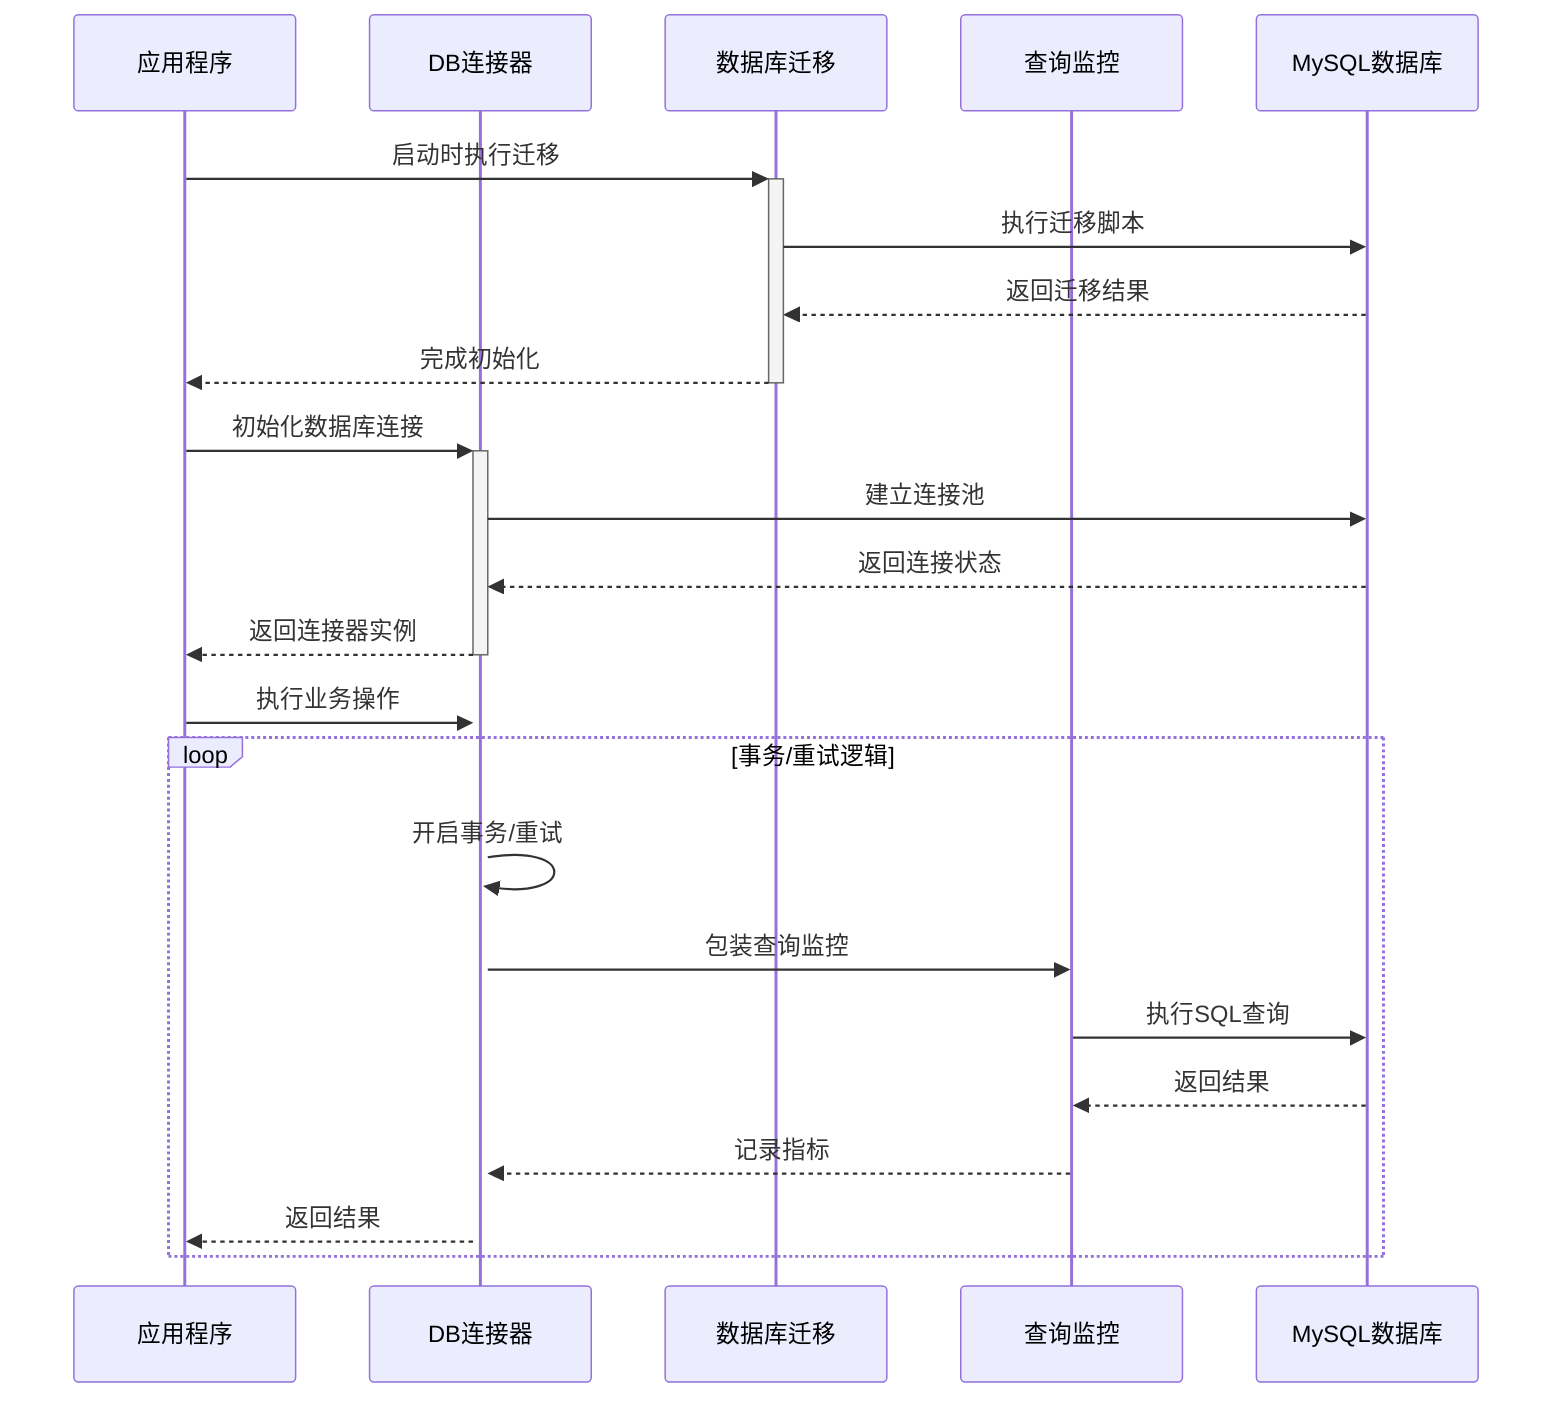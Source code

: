 sequenceDiagram
    participant App as 应用程序
    participant Connector as DB连接器
    participant Migration as 数据库迁移
    participant Monitor as 查询监控
    participant MySQL as MySQL数据库

    App->>+Migration: 启动时执行迁移
    Migration->>MySQL: 执行迁移脚本
    MySQL-->>Migration: 返回迁移结果
    Migration-->>-App: 完成初始化

    App->>+Connector: 初始化数据库连接
    Connector->>MySQL: 建立连接池
    MySQL-->>Connector: 返回连接状态
    Connector-->>-App: 返回连接器实例

    App->>+Connector: 执行业务操作
    loop 事务/重试逻辑
        Connector->>Connector: 开启事务/重试
        Connector->>Monitor: 包装查询监控
        Monitor->>MySQL: 执行SQL查询
        MySQL-->>Monitor: 返回结果
        Monitor-->>Connector: 记录指标
        Connector-->>App: 返回结果
    end